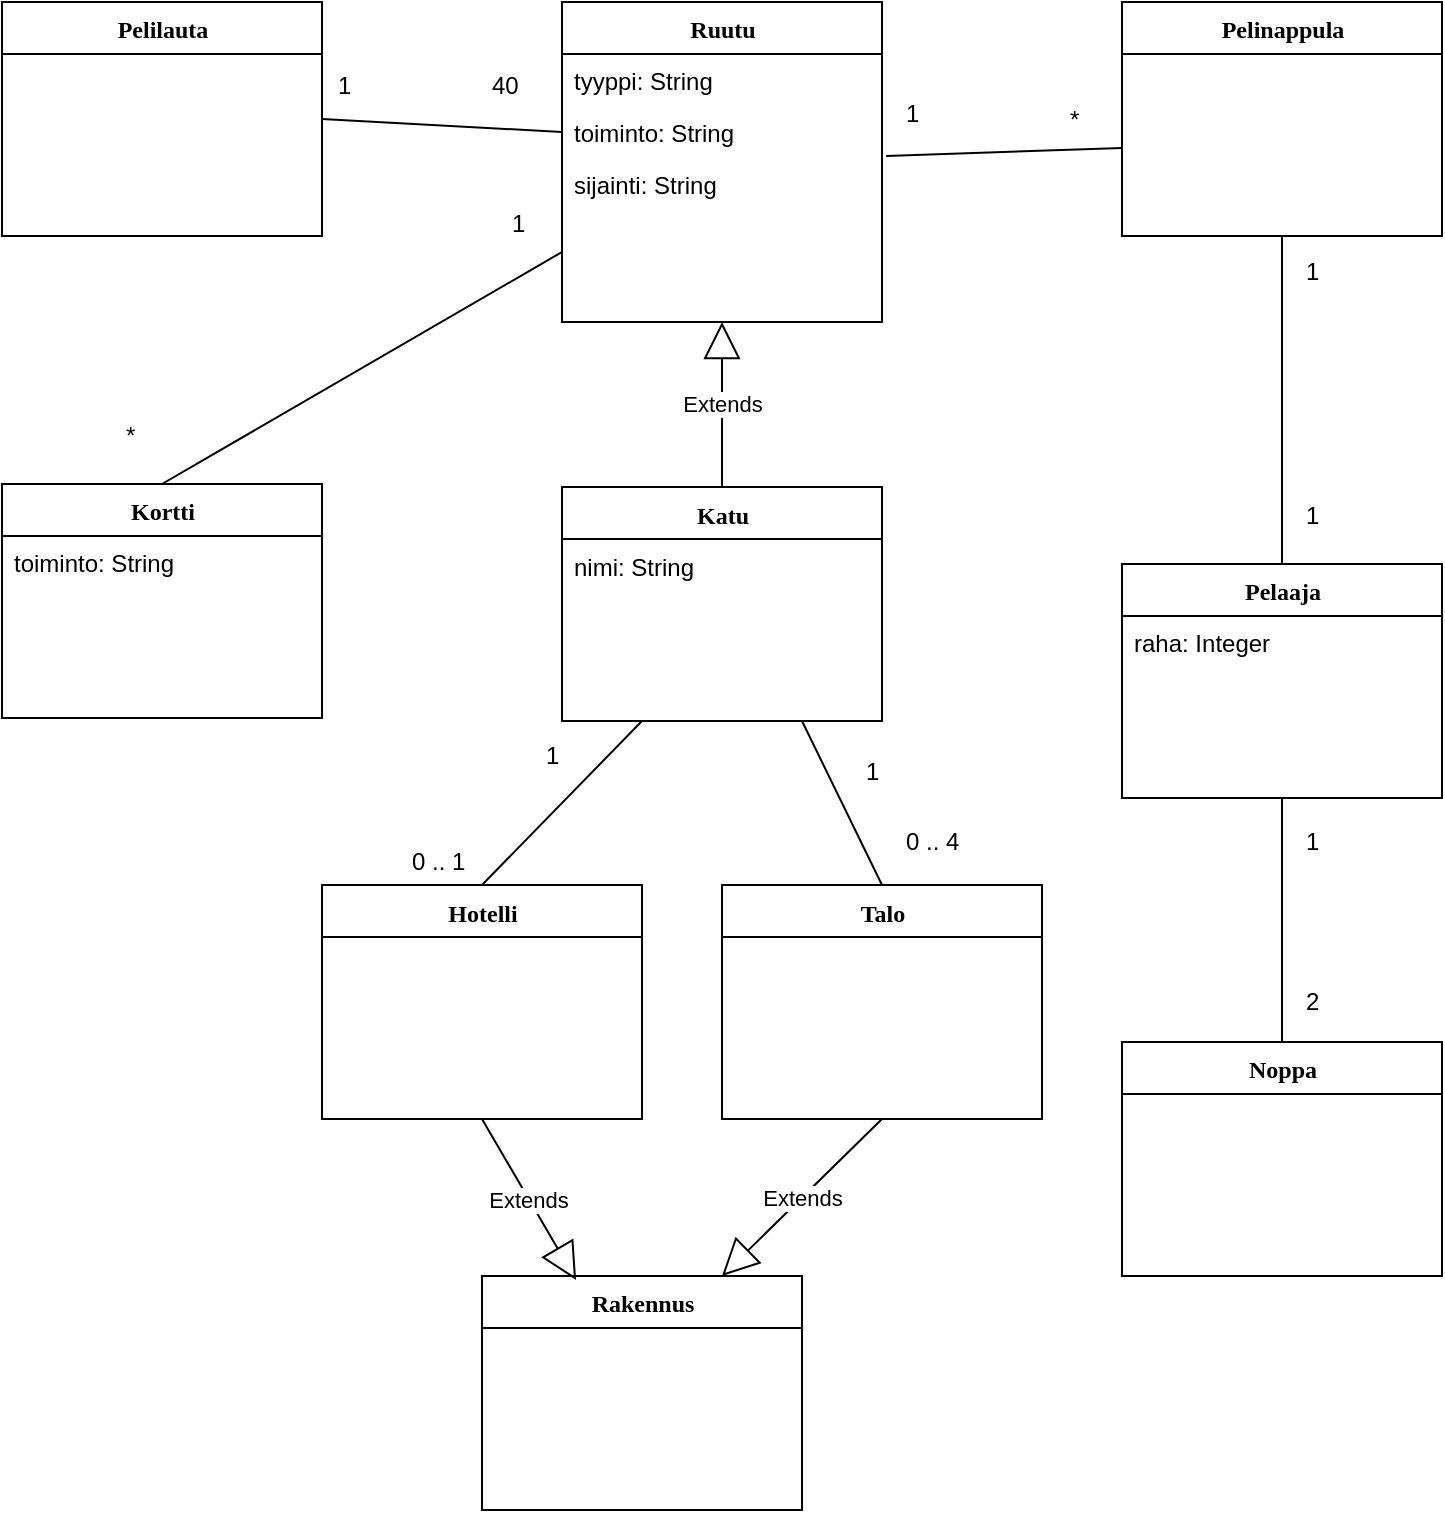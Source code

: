 <mxfile version="10.5.5" type="device"><diagram name="Page-1" id="9f46799a-70d6-7492-0946-bef42562c5a5"><mxGraphModel dx="998" dy="436" grid="1" gridSize="10" guides="1" tooltips="1" connect="1" arrows="1" fold="1" page="1" pageScale="1" pageWidth="1100" pageHeight="850" background="#ffffff" math="0" shadow="0"><root><mxCell id="0"/><mxCell id="1" parent="0"/><mxCell id="78961159f06e98e8-17" value="Pelilauta" style="swimlane;html=1;fontStyle=1;align=center;verticalAlign=top;childLayout=stackLayout;horizontal=1;startSize=26;horizontalStack=0;resizeParent=1;resizeLast=0;collapsible=1;marginBottom=0;swimlaneFillColor=#ffffff;rounded=0;shadow=0;comic=0;labelBackgroundColor=none;strokeColor=#000000;strokeWidth=1;fillColor=none;fontFamily=Verdana;fontSize=12;fontColor=#000000;" parent="1" vertex="1"><mxGeometry x="80" y="80" width="160" height="117" as="geometry"/></mxCell><mxCell id="YaHhCRvPQfsuiUGilM7D-1" value="Pelaaja" style="swimlane;html=1;fontStyle=1;align=center;verticalAlign=top;childLayout=stackLayout;horizontal=1;startSize=26;horizontalStack=0;resizeParent=1;resizeLast=0;collapsible=1;marginBottom=0;swimlaneFillColor=#ffffff;rounded=0;shadow=0;comic=0;labelBackgroundColor=none;strokeColor=#000000;strokeWidth=1;fillColor=none;fontFamily=Verdana;fontSize=12;fontColor=#000000;" vertex="1" parent="1"><mxGeometry x="640" y="361" width="160" height="117" as="geometry"/></mxCell><mxCell id="YaHhCRvPQfsuiUGilM7D-2" value="raha: Integer" style="text;html=1;strokeColor=none;fillColor=none;align=left;verticalAlign=top;spacingLeft=4;spacingRight=4;whiteSpace=wrap;overflow=hidden;rotatable=0;points=[[0,0.5],[1,0.5]];portConstraint=eastwest;" vertex="1" parent="YaHhCRvPQfsuiUGilM7D-1"><mxGeometry y="26" width="160" height="26" as="geometry"/></mxCell><mxCell id="YaHhCRvPQfsuiUGilM7D-5" value="Ruutu" style="swimlane;html=1;fontStyle=1;align=center;verticalAlign=top;childLayout=stackLayout;horizontal=1;startSize=26;horizontalStack=0;resizeParent=1;resizeLast=0;collapsible=1;marginBottom=0;swimlaneFillColor=#ffffff;rounded=0;shadow=0;comic=0;labelBackgroundColor=none;strokeColor=#000000;strokeWidth=1;fillColor=none;fontFamily=Verdana;fontSize=12;fontColor=#000000;" vertex="1" parent="1"><mxGeometry x="360" y="80" width="160" height="160" as="geometry"/></mxCell><mxCell id="YaHhCRvPQfsuiUGilM7D-6" value="tyyppi: String" style="text;html=1;strokeColor=none;fillColor=none;align=left;verticalAlign=top;spacingLeft=4;spacingRight=4;whiteSpace=wrap;overflow=hidden;rotatable=0;points=[[0,0.5],[1,0.5]];portConstraint=eastwest;" vertex="1" parent="YaHhCRvPQfsuiUGilM7D-5"><mxGeometry y="26" width="160" height="26" as="geometry"/></mxCell><mxCell id="YaHhCRvPQfsuiUGilM7D-29" value="toiminto: String" style="text;html=1;strokeColor=none;fillColor=none;align=left;verticalAlign=top;spacingLeft=4;spacingRight=4;whiteSpace=wrap;overflow=hidden;rotatable=0;points=[[0,0.5],[1,0.5]];portConstraint=eastwest;" vertex="1" parent="YaHhCRvPQfsuiUGilM7D-5"><mxGeometry y="52" width="160" height="26" as="geometry"/></mxCell><mxCell id="YaHhCRvPQfsuiUGilM7D-30" value="sijainti: String" style="text;html=1;strokeColor=none;fillColor=none;align=left;verticalAlign=top;spacingLeft=4;spacingRight=4;whiteSpace=wrap;overflow=hidden;rotatable=0;points=[[0,0.5],[1,0.5]];portConstraint=eastwest;" vertex="1" parent="YaHhCRvPQfsuiUGilM7D-5"><mxGeometry y="78" width="160" height="26" as="geometry"/></mxCell><mxCell id="YaHhCRvPQfsuiUGilM7D-9" value="Noppa" style="swimlane;html=1;fontStyle=1;align=center;verticalAlign=top;childLayout=stackLayout;horizontal=1;startSize=26;horizontalStack=0;resizeParent=1;resizeLast=0;collapsible=1;marginBottom=0;swimlaneFillColor=#ffffff;rounded=0;shadow=0;comic=0;labelBackgroundColor=none;strokeColor=#000000;strokeWidth=1;fillColor=none;fontFamily=Verdana;fontSize=12;fontColor=#000000;" vertex="1" parent="1"><mxGeometry x="640" y="600" width="160" height="117" as="geometry"/></mxCell><mxCell id="YaHhCRvPQfsuiUGilM7D-13" value="Pelinappula" style="swimlane;html=1;fontStyle=1;align=center;verticalAlign=top;childLayout=stackLayout;horizontal=1;startSize=26;horizontalStack=0;resizeParent=1;resizeLast=0;collapsible=1;marginBottom=0;swimlaneFillColor=#ffffff;rounded=0;shadow=0;comic=0;labelBackgroundColor=none;strokeColor=#000000;strokeWidth=1;fillColor=none;fontFamily=Verdana;fontSize=12;fontColor=#000000;" vertex="1" parent="1"><mxGeometry x="640" y="80" width="160" height="117" as="geometry"/></mxCell><mxCell id="YaHhCRvPQfsuiUGilM7D-17" value="" style="endArrow=none;html=1;exitX=0;exitY=0.5;exitDx=0;exitDy=0;entryX=1;entryY=0.5;entryDx=0;entryDy=0;" edge="1" parent="1" source="YaHhCRvPQfsuiUGilM7D-29" target="78961159f06e98e8-17"><mxGeometry width="50" height="50" relative="1" as="geometry"><mxPoint x="310" y="220" as="sourcePoint"/><mxPoint x="242" y="120" as="targetPoint"/></mxGeometry></mxCell><mxCell id="YaHhCRvPQfsuiUGilM7D-18" value="1" style="text;html=1;resizable=0;points=[];autosize=1;align=left;verticalAlign=top;spacingTop=-4;" vertex="1" parent="1"><mxGeometry x="246" y="112" width="20" height="20" as="geometry"/></mxCell><mxCell id="YaHhCRvPQfsuiUGilM7D-19" value="40" style="text;html=1;resizable=0;points=[];autosize=1;align=left;verticalAlign=top;spacingTop=-4;" vertex="1" parent="1"><mxGeometry x="323" y="112" width="30" height="20" as="geometry"/></mxCell><mxCell id="YaHhCRvPQfsuiUGilM7D-20" value="" style="endArrow=none;html=1;exitX=0.5;exitY=0;exitDx=0;exitDy=0;entryX=0;entryY=0.5;entryDx=0;entryDy=0;" edge="1" parent="1" source="YaHhCRvPQfsuiUGilM7D-31"><mxGeometry width="50" height="50" relative="1" as="geometry"><mxPoint x="320" y="472.5" as="sourcePoint"/><mxPoint x="360" y="205" as="targetPoint"/></mxGeometry></mxCell><mxCell id="YaHhCRvPQfsuiUGilM7D-21" value="" style="endArrow=none;html=1;exitX=1.013;exitY=0.962;exitDx=0;exitDy=0;exitPerimeter=0;entryX=0;entryY=0.5;entryDx=0;entryDy=0;" edge="1" parent="1" source="YaHhCRvPQfsuiUGilM7D-29"><mxGeometry width="50" height="50" relative="1" as="geometry"><mxPoint x="650" y="533" as="sourcePoint"/><mxPoint x="640" y="153" as="targetPoint"/></mxGeometry></mxCell><mxCell id="YaHhCRvPQfsuiUGilM7D-22" value="" style="endArrow=none;html=1;entryX=0.5;entryY=0;entryDx=0;entryDy=0;exitX=0.5;exitY=1;exitDx=0;exitDy=0;" edge="1" parent="1" source="YaHhCRvPQfsuiUGilM7D-1" target="YaHhCRvPQfsuiUGilM7D-9"><mxGeometry width="50" height="50" relative="1" as="geometry"><mxPoint x="940" y="520" as="sourcePoint"/><mxPoint x="620" y="655" as="targetPoint"/></mxGeometry></mxCell><mxCell id="YaHhCRvPQfsuiUGilM7D-23" value="1" style="text;html=1;resizable=0;points=[];autosize=1;align=left;verticalAlign=top;spacingTop=-4;" vertex="1" parent="1"><mxGeometry x="530" y="126" width="20" height="20" as="geometry"/></mxCell><mxCell id="YaHhCRvPQfsuiUGilM7D-24" value="1" style="text;html=1;resizable=0;points=[];autosize=1;align=left;verticalAlign=top;spacingTop=-4;" vertex="1" parent="1"><mxGeometry x="730" y="205" width="20" height="20" as="geometry"/></mxCell><mxCell id="YaHhCRvPQfsuiUGilM7D-27" value="2" style="text;html=1;resizable=0;points=[];autosize=1;align=left;verticalAlign=top;spacingTop=-4;" vertex="1" parent="1"><mxGeometry x="730" y="570" width="20" height="20" as="geometry"/></mxCell><mxCell id="YaHhCRvPQfsuiUGilM7D-28" value="1" style="text;html=1;resizable=0;points=[];autosize=1;align=left;verticalAlign=top;spacingTop=-4;" vertex="1" parent="1"><mxGeometry x="730" y="327" width="20" height="20" as="geometry"/></mxCell><mxCell id="YaHhCRvPQfsuiUGilM7D-31" value="Kortti" style="swimlane;html=1;fontStyle=1;align=center;verticalAlign=top;childLayout=stackLayout;horizontal=1;startSize=26;horizontalStack=0;resizeParent=1;resizeLast=0;collapsible=1;marginBottom=0;swimlaneFillColor=#ffffff;rounded=0;shadow=0;comic=0;labelBackgroundColor=none;strokeColor=#000000;strokeWidth=1;fillColor=none;fontFamily=Verdana;fontSize=12;fontColor=#000000;" vertex="1" parent="1"><mxGeometry x="80" y="321" width="160" height="117" as="geometry"/></mxCell><mxCell id="YaHhCRvPQfsuiUGilM7D-32" value="toiminto: String" style="text;html=1;strokeColor=none;fillColor=none;align=left;verticalAlign=top;spacingLeft=4;spacingRight=4;whiteSpace=wrap;overflow=hidden;rotatable=0;points=[[0,0.5],[1,0.5]];portConstraint=eastwest;" vertex="1" parent="YaHhCRvPQfsuiUGilM7D-31"><mxGeometry y="26" width="160" height="26" as="geometry"/></mxCell><mxCell id="YaHhCRvPQfsuiUGilM7D-36" value="1" style="text;html=1;resizable=0;points=[];autosize=1;align=left;verticalAlign=top;spacingTop=-4;" vertex="1" parent="1"><mxGeometry x="333" y="181" width="20" height="20" as="geometry"/></mxCell><mxCell id="YaHhCRvPQfsuiUGilM7D-37" value="*" style="text;html=1;resizable=0;points=[];autosize=1;align=left;verticalAlign=top;spacingTop=-4;" vertex="1" parent="1"><mxGeometry x="140" y="286.5" width="20" height="20" as="geometry"/></mxCell><mxCell id="YaHhCRvPQfsuiUGilM7D-38" value="Katu" style="swimlane;html=1;fontStyle=1;align=center;verticalAlign=top;childLayout=stackLayout;horizontal=1;startSize=26;horizontalStack=0;resizeParent=1;resizeLast=0;collapsible=1;marginBottom=0;swimlaneFillColor=#ffffff;rounded=0;shadow=0;comic=0;labelBackgroundColor=none;strokeColor=#000000;strokeWidth=1;fillColor=none;fontFamily=Verdana;fontSize=12;fontColor=#000000;" vertex="1" parent="1"><mxGeometry x="360" y="322.5" width="160" height="117" as="geometry"/></mxCell><mxCell id="YaHhCRvPQfsuiUGilM7D-39" value="nimi: String" style="text;html=1;strokeColor=none;fillColor=none;align=left;verticalAlign=top;spacingLeft=4;spacingRight=4;whiteSpace=wrap;overflow=hidden;rotatable=0;points=[[0,0.5],[1,0.5]];portConstraint=eastwest;" vertex="1" parent="YaHhCRvPQfsuiUGilM7D-38"><mxGeometry y="26" width="160" height="26" as="geometry"/></mxCell><mxCell id="YaHhCRvPQfsuiUGilM7D-45" value="Extends" style="endArrow=block;endSize=16;endFill=0;html=1;entryX=0.5;entryY=1;entryDx=0;entryDy=0;exitX=0.5;exitY=0;exitDx=0;exitDy=0;" edge="1" parent="1" source="YaHhCRvPQfsuiUGilM7D-38" target="YaHhCRvPQfsuiUGilM7D-5"><mxGeometry width="160" relative="1" as="geometry"><mxPoint x="80" y="580" as="sourcePoint"/><mxPoint x="240" y="580" as="targetPoint"/></mxGeometry></mxCell><mxCell id="YaHhCRvPQfsuiUGilM7D-46" value="*" style="text;html=1;resizable=0;points=[];autosize=1;align=left;verticalAlign=top;spacingTop=-4;" vertex="1" parent="1"><mxGeometry x="612" y="128.5" width="20" height="20" as="geometry"/></mxCell><mxCell id="YaHhCRvPQfsuiUGilM7D-47" value="1" style="text;html=1;resizable=0;points=[];autosize=1;align=left;verticalAlign=top;spacingTop=-4;" vertex="1" parent="1"><mxGeometry x="730" y="490" width="20" height="20" as="geometry"/></mxCell><mxCell id="YaHhCRvPQfsuiUGilM7D-48" value="" style="endArrow=none;html=1;exitX=0.5;exitY=1;exitDx=0;exitDy=0;entryX=0.5;entryY=0;entryDx=0;entryDy=0;" edge="1" parent="1" source="YaHhCRvPQfsuiUGilM7D-13" target="YaHhCRvPQfsuiUGilM7D-1"><mxGeometry width="50" height="50" relative="1" as="geometry"><mxPoint x="532" y="167" as="sourcePoint"/><mxPoint x="650" y="163" as="targetPoint"/></mxGeometry></mxCell><mxCell id="YaHhCRvPQfsuiUGilM7D-49" value="Rakennus" style="swimlane;html=1;fontStyle=1;align=center;verticalAlign=top;childLayout=stackLayout;horizontal=1;startSize=26;horizontalStack=0;resizeParent=1;resizeLast=0;collapsible=1;marginBottom=0;swimlaneFillColor=#ffffff;rounded=0;shadow=0;comic=0;labelBackgroundColor=none;strokeColor=#000000;strokeWidth=1;fillColor=none;fontFamily=Verdana;fontSize=12;fontColor=#000000;" vertex="1" parent="1"><mxGeometry x="320" y="717" width="160" height="117" as="geometry"/></mxCell><mxCell id="YaHhCRvPQfsuiUGilM7D-59" value="Hotelli" style="swimlane;html=1;fontStyle=1;align=center;verticalAlign=top;childLayout=stackLayout;horizontal=1;startSize=26;horizontalStack=0;resizeParent=1;resizeLast=0;collapsible=1;marginBottom=0;swimlaneFillColor=#ffffff;rounded=0;shadow=0;comic=0;labelBackgroundColor=none;strokeColor=#000000;strokeWidth=1;fillColor=none;fontFamily=Verdana;fontSize=12;fontColor=#000000;" vertex="1" parent="1"><mxGeometry x="240" y="521.5" width="160" height="117" as="geometry"/></mxCell><mxCell id="YaHhCRvPQfsuiUGilM7D-63" value="Talo" style="swimlane;html=1;fontStyle=1;align=center;verticalAlign=top;childLayout=stackLayout;horizontal=1;startSize=26;horizontalStack=0;resizeParent=1;resizeLast=0;collapsible=1;marginBottom=0;swimlaneFillColor=#ffffff;rounded=0;shadow=0;comic=0;labelBackgroundColor=none;strokeColor=#000000;strokeWidth=1;fillColor=none;fontFamily=Verdana;fontSize=12;fontColor=#000000;" vertex="1" parent="1"><mxGeometry x="440" y="521.5" width="160" height="117" as="geometry"/></mxCell><mxCell id="YaHhCRvPQfsuiUGilM7D-67" value="" style="endArrow=none;html=1;entryX=0.5;entryY=0;entryDx=0;entryDy=0;exitX=0.75;exitY=1;exitDx=0;exitDy=0;" edge="1" parent="1" source="YaHhCRvPQfsuiUGilM7D-38" target="YaHhCRvPQfsuiUGilM7D-63"><mxGeometry width="50" height="50" relative="1" as="geometry"><mxPoint x="730" y="488" as="sourcePoint"/><mxPoint x="730" y="610" as="targetPoint"/></mxGeometry></mxCell><mxCell id="YaHhCRvPQfsuiUGilM7D-68" value="" style="endArrow=none;html=1;entryX=0.5;entryY=0;entryDx=0;entryDy=0;exitX=0.25;exitY=1;exitDx=0;exitDy=0;" edge="1" parent="1" source="YaHhCRvPQfsuiUGilM7D-38" target="YaHhCRvPQfsuiUGilM7D-59"><mxGeometry width="50" height="50" relative="1" as="geometry"><mxPoint x="740" y="498" as="sourcePoint"/><mxPoint x="740" y="620" as="targetPoint"/></mxGeometry></mxCell><mxCell id="YaHhCRvPQfsuiUGilM7D-69" value="1" style="text;html=1;resizable=0;points=[];autosize=1;align=left;verticalAlign=top;spacingTop=-4;" vertex="1" parent="1"><mxGeometry x="350" y="447" width="20" height="20" as="geometry"/></mxCell><mxCell id="YaHhCRvPQfsuiUGilM7D-70" value="0 .. 1" style="text;html=1;resizable=0;points=[];autosize=1;align=left;verticalAlign=top;spacingTop=-4;" vertex="1" parent="1"><mxGeometry x="283" y="500" width="40" height="20" as="geometry"/></mxCell><mxCell id="YaHhCRvPQfsuiUGilM7D-71" value="1" style="text;html=1;resizable=0;points=[];autosize=1;align=left;verticalAlign=top;spacingTop=-4;" vertex="1" parent="1"><mxGeometry x="510" y="455" width="20" height="20" as="geometry"/></mxCell><mxCell id="YaHhCRvPQfsuiUGilM7D-72" value="0 .. 4" style="text;html=1;resizable=0;points=[];autosize=1;align=left;verticalAlign=top;spacingTop=-4;" vertex="1" parent="1"><mxGeometry x="530" y="490" width="40" height="20" as="geometry"/></mxCell><mxCell id="YaHhCRvPQfsuiUGilM7D-73" value="Extends" style="endArrow=block;endSize=16;endFill=0;html=1;entryX=0.75;entryY=0;entryDx=0;entryDy=0;exitX=0.5;exitY=1;exitDx=0;exitDy=0;" edge="1" parent="1" source="YaHhCRvPQfsuiUGilM7D-63" target="YaHhCRvPQfsuiUGilM7D-49"><mxGeometry width="160" relative="1" as="geometry"><mxPoint x="560" y="759" as="sourcePoint"/><mxPoint x="450" y="250" as="targetPoint"/></mxGeometry></mxCell><mxCell id="YaHhCRvPQfsuiUGilM7D-74" value="Extends" style="endArrow=block;endSize=16;endFill=0;html=1;entryX=0.294;entryY=0.017;entryDx=0;entryDy=0;exitX=0.5;exitY=1;exitDx=0;exitDy=0;entryPerimeter=0;" edge="1" parent="1" source="YaHhCRvPQfsuiUGilM7D-59" target="YaHhCRvPQfsuiUGilM7D-49"><mxGeometry width="160" relative="1" as="geometry"><mxPoint x="460" y="343" as="sourcePoint"/><mxPoint x="460" y="260" as="targetPoint"/></mxGeometry></mxCell></root></mxGraphModel></diagram></mxfile>